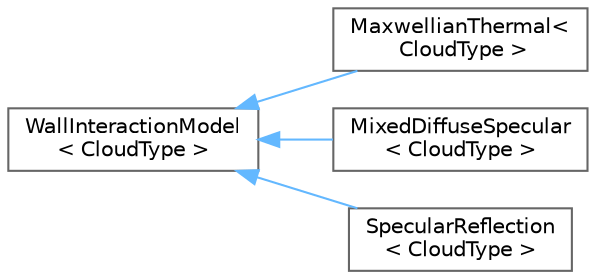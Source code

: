 digraph "Graphical Class Hierarchy"
{
 // LATEX_PDF_SIZE
  bgcolor="transparent";
  edge [fontname=Helvetica,fontsize=10,labelfontname=Helvetica,labelfontsize=10];
  node [fontname=Helvetica,fontsize=10,shape=box,height=0.2,width=0.4];
  rankdir="LR";
  Node0 [id="Node000000",label="WallInteractionModel\l\< CloudType \>",height=0.2,width=0.4,color="grey40", fillcolor="white", style="filled",URL="$classFoam_1_1WallInteractionModel.html",tooltip="Templated wall interaction model class."];
  Node0 -> Node1 [id="edge5706_Node000000_Node000001",dir="back",color="steelblue1",style="solid",tooltip=" "];
  Node1 [id="Node000001",label="MaxwellianThermal\<\l CloudType \>",height=0.2,width=0.4,color="grey40", fillcolor="white", style="filled",URL="$classFoam_1_1MaxwellianThermal.html",tooltip="Wall interaction setting microscopic velocity to a random one drawn from a Maxwellian distribution co..."];
  Node0 -> Node2 [id="edge5707_Node000000_Node000002",dir="back",color="steelblue1",style="solid",tooltip=" "];
  Node2 [id="Node000002",label="MixedDiffuseSpecular\l\< CloudType \>",height=0.2,width=0.4,color="grey40", fillcolor="white", style="filled",URL="$classFoam_1_1MixedDiffuseSpecular.html",tooltip="Wall interaction setting microscopic velocity to a random one drawn from a Maxwellian distribution co..."];
  Node0 -> Node3 [id="edge5708_Node000000_Node000003",dir="back",color="steelblue1",style="solid",tooltip=" "];
  Node3 [id="Node000003",label="SpecularReflection\l\< CloudType \>",height=0.2,width=0.4,color="grey40", fillcolor="white", style="filled",URL="$classFoam_1_1SpecularReflection.html",tooltip="Reversing the wall-normal component of the particle velocity."];
}
